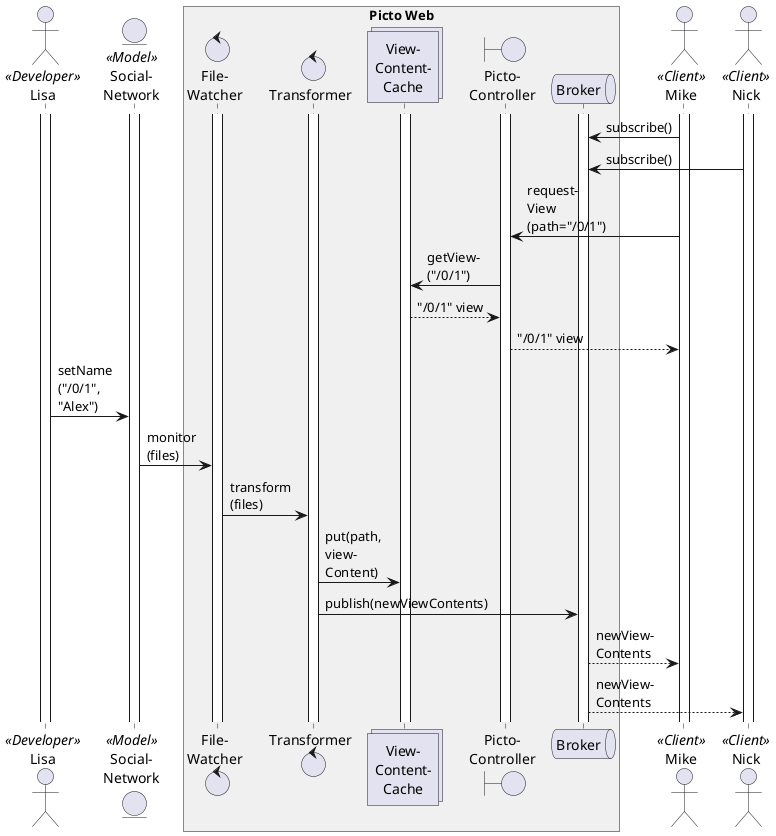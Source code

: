 @startuml sequence

actor Lisa as lisa <<Developer>>
entity "Social-\nNetwork" as model <<Model>>
box "Picto Web" #F0F0F0
  control "File-\nWatcher" as filewatcher 
  control Transformer as transformer 
  collections "View-\nContent-\nCache" as cache 
  boundary "Picto-\nController" as controller 
  queue Broker as broker
end box
actor Mike as mike <<Client>> 
actor Nick as nick <<Client>> 

activate model
activate lisa
activate transformer
activate filewatcher
activate cache
activate controller
activate broker
activate mike
activate nick

mike -> broker: subscribe()
nick -> broker: subscribe()
mike -> controller: request-\nView\n(path="/0/1")
controller ->cache: getView-\n("/0/1")
cache --> controller: "/0/1" view
controller --> mike: "/0/1" view
lisa -> model: setName\n("/0/1",\n"Alex")
model -> filewatcher: monitor\n(files)
filewatcher -> transformer: transform\n(files)
transformer -> cache : put(path,\nview-\nContent)
transformer -> broker : publish(newViewContents)
broker --> mike : newView-\nContents
broker --> nick : newView-\nContents





@enduml
